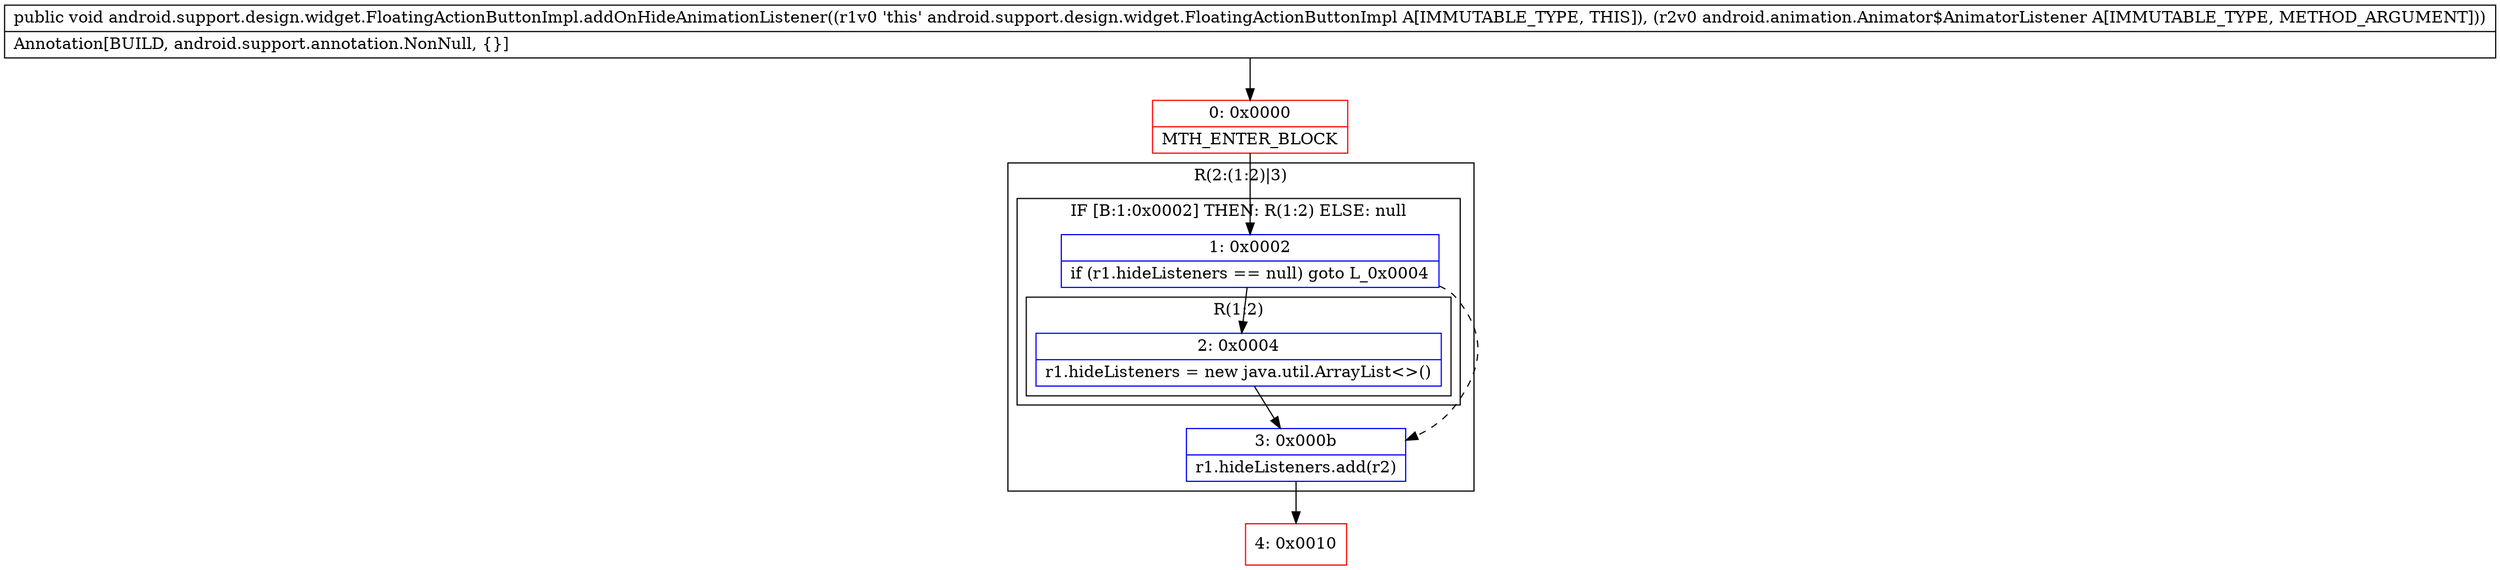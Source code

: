 digraph "CFG forandroid.support.design.widget.FloatingActionButtonImpl.addOnHideAnimationListener(Landroid\/animation\/Animator$AnimatorListener;)V" {
subgraph cluster_Region_1027820 {
label = "R(2:(1:2)|3)";
node [shape=record,color=blue];
subgraph cluster_IfRegion_467691132 {
label = "IF [B:1:0x0002] THEN: R(1:2) ELSE: null";
node [shape=record,color=blue];
Node_1 [shape=record,label="{1\:\ 0x0002|if (r1.hideListeners == null) goto L_0x0004\l}"];
subgraph cluster_Region_1949362466 {
label = "R(1:2)";
node [shape=record,color=blue];
Node_2 [shape=record,label="{2\:\ 0x0004|r1.hideListeners = new java.util.ArrayList\<\>()\l}"];
}
}
Node_3 [shape=record,label="{3\:\ 0x000b|r1.hideListeners.add(r2)\l}"];
}
Node_0 [shape=record,color=red,label="{0\:\ 0x0000|MTH_ENTER_BLOCK\l}"];
Node_4 [shape=record,color=red,label="{4\:\ 0x0010}"];
MethodNode[shape=record,label="{public void android.support.design.widget.FloatingActionButtonImpl.addOnHideAnimationListener((r1v0 'this' android.support.design.widget.FloatingActionButtonImpl A[IMMUTABLE_TYPE, THIS]), (r2v0 android.animation.Animator$AnimatorListener A[IMMUTABLE_TYPE, METHOD_ARGUMENT]))  | Annotation[BUILD, android.support.annotation.NonNull, \{\}]\l}"];
MethodNode -> Node_0;
Node_1 -> Node_2;
Node_1 -> Node_3[style=dashed];
Node_2 -> Node_3;
Node_3 -> Node_4;
Node_0 -> Node_1;
}

